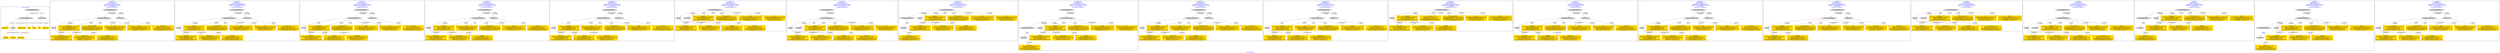 digraph n0 {
fontcolor="blue"
remincross="true"
label="s20-s-lacma.xml"
subgraph cluster_0 {
label="1-correct model"
n2[style="filled",color="white",fillcolor="lightgray",label="CulturalHeritageObject1"];
n3[shape="plaintext",style="filled",fillcolor="gold",label="creationDate"];
n4[style="filled",color="white",fillcolor="lightgray",label="Person1"];
n5[shape="plaintext",style="filled",fillcolor="gold",label="Artwork_Details"];
n6[shape="plaintext",style="filled",fillcolor="gold",label="title"];
n7[shape="plaintext",style="filled",fillcolor="gold",label="Origin"];
n8[shape="plaintext",style="filled",fillcolor="gold",label="ID"];
n9[shape="plaintext",style="filled",fillcolor="gold",label="birthDate"];
n10[shape="plaintext",style="filled",fillcolor="gold",label="deathDate"];
n11[shape="plaintext",style="filled",fillcolor="gold",label="Artist_Name"];
n12[style="filled",color="white",fillcolor="lightgray",label="EuropeanaAggregation1"];
n13[style="filled",color="white",fillcolor="lightgray",label="WebResource1"];
n14[shape="plaintext",style="filled",fillcolor="gold",label="Image_URL"];
}
subgraph cluster_1 {
label="candidate 0\nlink coherence:1.0\nnode coherence:1.0\nconfidence:0.45109155752944197\nmapping score:0.587863852509814\ncost:10.99992\n-precision:0.55-recall:0.5"
n16[style="filled",color="white",fillcolor="lightgray",label="CulturalHeritageObject1"];
n17[style="filled",color="white",fillcolor="lightgray",label="Person1"];
n18[style="filled",color="white",fillcolor="lightgray",label="EuropeanaAggregation1"];
n19[style="filled",color="white",fillcolor="lightgray",label="WebResource1"];
n20[shape="plaintext",style="filled",fillcolor="gold",label="deathDate\n[CulturalHeritageObject,created,0.408]\n[Person,dateOfDeath,0.289]\n[Person,dateOfBirth,0.221]\n[CulturalHeritageObject,provenance,0.081]"];
n21[shape="plaintext",style="filled",fillcolor="gold",label="creationDate\n[CulturalHeritageObject,created,0.39]\n[Person,dateOfDeath,0.363]\n[Person,dateOfBirth,0.222]\n[CulturalHeritageObject,provenance,0.026]"];
n22[shape="plaintext",style="filled",fillcolor="gold",label="Image_URL\n[WebResource,classLink,0.54]\n[Document,classLink,0.435]\n[CulturalHeritageObject,description,0.016]\n[CulturalHeritageObject,title,0.009]"];
n23[shape="plaintext",style="filled",fillcolor="gold",label="Artwork_Details\n[CulturalHeritageObject,extent,0.701]\n[CulturalHeritageObject,provenance,0.145]\n[CulturalHeritageObject,description,0.086]\n[Person,nameOfThePerson,0.068]"];
n24[shape="plaintext",style="filled",fillcolor="gold",label="Artist_Name\n[Person,nameOfThePerson,0.373]\n[CulturalHeritageObject,provenance,0.294]\n[Document,classLink,0.215]\n[WebResource,classLink,0.117]"];
n25[shape="plaintext",style="filled",fillcolor="gold",label="title\n[CulturalHeritageObject,provenance,0.356]\n[CulturalHeritageObject,title,0.247]\n[Person,nameOfThePerson,0.214]\n[Document,classLink,0.183]"];
n26[shape="plaintext",style="filled",fillcolor="gold",label="Origin\n[CulturalHeritageObject,provenance,0.308]\n[Person,nameOfThePerson,0.29]\n[CulturalHeritageObject,accessionNumber,0.29]\n[Document,classLink,0.111]"];
n27[shape="plaintext",style="filled",fillcolor="gold",label="birthDate\n[Person,dateOfBirth,0.56]\n[CulturalHeritageObject,created,0.267]\n[Person,dateOfDeath,0.145]\n[CulturalHeritageObject,description,0.027]"];
}
subgraph cluster_2 {
label="candidate 1\nlink coherence:1.0\nnode coherence:1.0\nconfidence:0.4488895081883999\nmapping score:0.5871298360628\ncost:10.99992\n-precision:0.64-recall:0.58"
n29[style="filled",color="white",fillcolor="lightgray",label="CulturalHeritageObject1"];
n30[style="filled",color="white",fillcolor="lightgray",label="Person1"];
n31[style="filled",color="white",fillcolor="lightgray",label="EuropeanaAggregation1"];
n32[style="filled",color="white",fillcolor="lightgray",label="WebResource1"];
n33[shape="plaintext",style="filled",fillcolor="gold",label="deathDate\n[CulturalHeritageObject,created,0.408]\n[Person,dateOfDeath,0.289]\n[Person,dateOfBirth,0.221]\n[CulturalHeritageObject,provenance,0.081]"];
n34[shape="plaintext",style="filled",fillcolor="gold",label="creationDate\n[CulturalHeritageObject,created,0.39]\n[Person,dateOfDeath,0.363]\n[Person,dateOfBirth,0.222]\n[CulturalHeritageObject,provenance,0.026]"];
n35[shape="plaintext",style="filled",fillcolor="gold",label="Image_URL\n[WebResource,classLink,0.54]\n[Document,classLink,0.435]\n[CulturalHeritageObject,description,0.016]\n[CulturalHeritageObject,title,0.009]"];
n36[shape="plaintext",style="filled",fillcolor="gold",label="Artwork_Details\n[CulturalHeritageObject,extent,0.701]\n[CulturalHeritageObject,provenance,0.145]\n[CulturalHeritageObject,description,0.086]\n[Person,nameOfThePerson,0.068]"];
n37[shape="plaintext",style="filled",fillcolor="gold",label="Artist_Name\n[Person,nameOfThePerson,0.373]\n[CulturalHeritageObject,provenance,0.294]\n[Document,classLink,0.215]\n[WebResource,classLink,0.117]"];
n38[shape="plaintext",style="filled",fillcolor="gold",label="Origin\n[CulturalHeritageObject,provenance,0.308]\n[Person,nameOfThePerson,0.29]\n[CulturalHeritageObject,accessionNumber,0.29]\n[Document,classLink,0.111]"];
n39[shape="plaintext",style="filled",fillcolor="gold",label="title\n[CulturalHeritageObject,provenance,0.356]\n[CulturalHeritageObject,title,0.247]\n[Person,nameOfThePerson,0.214]\n[Document,classLink,0.183]"];
n40[shape="plaintext",style="filled",fillcolor="gold",label="birthDate\n[Person,dateOfBirth,0.56]\n[CulturalHeritageObject,created,0.267]\n[Person,dateOfDeath,0.145]\n[CulturalHeritageObject,description,0.027]"];
}
subgraph cluster_3 {
label="candidate 10\nlink coherence:1.0\nnode coherence:1.0\nconfidence:0.43745879829413026\nmapping score:0.5833195994313768\ncost:10.99996\n-precision:0.73-recall:0.67"
n42[style="filled",color="white",fillcolor="lightgray",label="CulturalHeritageObject1"];
n43[style="filled",color="white",fillcolor="lightgray",label="Person2"];
n44[style="filled",color="white",fillcolor="lightgray",label="EuropeanaAggregation1"];
n45[style="filled",color="white",fillcolor="lightgray",label="WebResource1"];
n46[shape="plaintext",style="filled",fillcolor="gold",label="creationDate\n[CulturalHeritageObject,created,0.39]\n[Person,dateOfDeath,0.363]\n[Person,dateOfBirth,0.222]\n[CulturalHeritageObject,provenance,0.026]"];
n47[shape="plaintext",style="filled",fillcolor="gold",label="deathDate\n[CulturalHeritageObject,created,0.408]\n[Person,dateOfDeath,0.289]\n[Person,dateOfBirth,0.221]\n[CulturalHeritageObject,provenance,0.081]"];
n48[shape="plaintext",style="filled",fillcolor="gold",label="birthDate\n[Person,dateOfBirth,0.56]\n[CulturalHeritageObject,created,0.267]\n[Person,dateOfDeath,0.145]\n[CulturalHeritageObject,description,0.027]"];
n49[shape="plaintext",style="filled",fillcolor="gold",label="Artist_Name\n[Person,nameOfThePerson,0.373]\n[CulturalHeritageObject,provenance,0.294]\n[Document,classLink,0.215]\n[WebResource,classLink,0.117]"];
n50[shape="plaintext",style="filled",fillcolor="gold",label="Image_URL\n[WebResource,classLink,0.54]\n[Document,classLink,0.435]\n[CulturalHeritageObject,description,0.016]\n[CulturalHeritageObject,title,0.009]"];
n51[shape="plaintext",style="filled",fillcolor="gold",label="Artwork_Details\n[CulturalHeritageObject,extent,0.701]\n[CulturalHeritageObject,provenance,0.145]\n[CulturalHeritageObject,description,0.086]\n[Person,nameOfThePerson,0.068]"];
n52[shape="plaintext",style="filled",fillcolor="gold",label="Origin\n[CulturalHeritageObject,provenance,0.308]\n[Person,nameOfThePerson,0.29]\n[CulturalHeritageObject,accessionNumber,0.29]\n[Document,classLink,0.111]"];
n53[shape="plaintext",style="filled",fillcolor="gold",label="title\n[CulturalHeritageObject,provenance,0.356]\n[CulturalHeritageObject,title,0.247]\n[Person,nameOfThePerson,0.214]\n[Document,classLink,0.183]"];
}
subgraph cluster_4 {
label="candidate 11\nlink coherence:1.0\nnode coherence:1.0\nconfidence:0.43743928648245256\nmapping score:0.5833130954941509\ncost:10.99992\n-precision:0.64-recall:0.58"
n55[style="filled",color="white",fillcolor="lightgray",label="CulturalHeritageObject1"];
n56[style="filled",color="white",fillcolor="lightgray",label="Person1"];
n57[style="filled",color="white",fillcolor="lightgray",label="EuropeanaAggregation1"];
n58[style="filled",color="white",fillcolor="lightgray",label="WebResource1"];
n59[shape="plaintext",style="filled",fillcolor="gold",label="deathDate\n[CulturalHeritageObject,created,0.408]\n[Person,dateOfDeath,0.289]\n[Person,dateOfBirth,0.221]\n[CulturalHeritageObject,provenance,0.081]"];
n60[shape="plaintext",style="filled",fillcolor="gold",label="title\n[CulturalHeritageObject,provenance,0.356]\n[CulturalHeritageObject,title,0.247]\n[Person,nameOfThePerson,0.214]\n[Document,classLink,0.183]"];
n61[shape="plaintext",style="filled",fillcolor="gold",label="creationDate\n[CulturalHeritageObject,created,0.39]\n[Person,dateOfDeath,0.363]\n[Person,dateOfBirth,0.222]\n[CulturalHeritageObject,provenance,0.026]"];
n62[shape="plaintext",style="filled",fillcolor="gold",label="Image_URL\n[WebResource,classLink,0.54]\n[Document,classLink,0.435]\n[CulturalHeritageObject,description,0.016]\n[CulturalHeritageObject,title,0.009]"];
n63[shape="plaintext",style="filled",fillcolor="gold",label="Artwork_Details\n[CulturalHeritageObject,extent,0.701]\n[CulturalHeritageObject,provenance,0.145]\n[CulturalHeritageObject,description,0.086]\n[Person,nameOfThePerson,0.068]"];
n64[shape="plaintext",style="filled",fillcolor="gold",label="Artist_Name\n[Person,nameOfThePerson,0.373]\n[CulturalHeritageObject,provenance,0.294]\n[Document,classLink,0.215]\n[WebResource,classLink,0.117]"];
n65[shape="plaintext",style="filled",fillcolor="gold",label="Origin\n[CulturalHeritageObject,provenance,0.308]\n[Person,nameOfThePerson,0.29]\n[CulturalHeritageObject,accessionNumber,0.29]\n[Document,classLink,0.111]"];
n66[shape="plaintext",style="filled",fillcolor="gold",label="birthDate\n[Person,dateOfBirth,0.56]\n[CulturalHeritageObject,created,0.267]\n[Person,dateOfDeath,0.145]\n[CulturalHeritageObject,description,0.027]"];
}
subgraph cluster_5 {
label="candidate 12\nlink coherence:1.0\nnode coherence:1.0\nconfidence:0.43743928648245256\nmapping score:0.5833130954941509\ncost:10.99996\n-precision:0.55-recall:0.5"
n68[style="filled",color="white",fillcolor="lightgray",label="CulturalHeritageObject1"];
n69[style="filled",color="white",fillcolor="lightgray",label="Person2"];
n70[style="filled",color="white",fillcolor="lightgray",label="EuropeanaAggregation1"];
n71[style="filled",color="white",fillcolor="lightgray",label="WebResource1"];
n72[shape="plaintext",style="filled",fillcolor="gold",label="deathDate\n[CulturalHeritageObject,created,0.408]\n[Person,dateOfDeath,0.289]\n[Person,dateOfBirth,0.221]\n[CulturalHeritageObject,provenance,0.081]"];
n73[shape="plaintext",style="filled",fillcolor="gold",label="creationDate\n[CulturalHeritageObject,created,0.39]\n[Person,dateOfDeath,0.363]\n[Person,dateOfBirth,0.222]\n[CulturalHeritageObject,provenance,0.026]"];
n74[shape="plaintext",style="filled",fillcolor="gold",label="title\n[CulturalHeritageObject,provenance,0.356]\n[CulturalHeritageObject,title,0.247]\n[Person,nameOfThePerson,0.214]\n[Document,classLink,0.183]"];
n75[shape="plaintext",style="filled",fillcolor="gold",label="birthDate\n[Person,dateOfBirth,0.56]\n[CulturalHeritageObject,created,0.267]\n[Person,dateOfDeath,0.145]\n[CulturalHeritageObject,description,0.027]"];
n76[shape="plaintext",style="filled",fillcolor="gold",label="Artist_Name\n[Person,nameOfThePerson,0.373]\n[CulturalHeritageObject,provenance,0.294]\n[Document,classLink,0.215]\n[WebResource,classLink,0.117]"];
n77[shape="plaintext",style="filled",fillcolor="gold",label="Image_URL\n[WebResource,classLink,0.54]\n[Document,classLink,0.435]\n[CulturalHeritageObject,description,0.016]\n[CulturalHeritageObject,title,0.009]"];
n78[shape="plaintext",style="filled",fillcolor="gold",label="Artwork_Details\n[CulturalHeritageObject,extent,0.701]\n[CulturalHeritageObject,provenance,0.145]\n[CulturalHeritageObject,description,0.086]\n[Person,nameOfThePerson,0.068]"];
n79[shape="plaintext",style="filled",fillcolor="gold",label="Origin\n[CulturalHeritageObject,provenance,0.308]\n[Person,nameOfThePerson,0.29]\n[CulturalHeritageObject,accessionNumber,0.29]\n[Document,classLink,0.111]"];
}
subgraph cluster_6 {
label="candidate 13\nlink coherence:1.0\nnode coherence:1.0\nconfidence:0.43584427975289475\nmapping score:0.5827814265842982\ncost:9.99996\n-precision:0.4-recall:0.33"
n81[style="filled",color="white",fillcolor="lightgray",label="CulturalHeritageObject1"];
n82[style="filled",color="white",fillcolor="lightgray",label="Person1"];
n83[style="filled",color="white",fillcolor="lightgray",label="Document1"];
n84[shape="plaintext",style="filled",fillcolor="gold",label="deathDate\n[CulturalHeritageObject,created,0.408]\n[Person,dateOfDeath,0.289]\n[Person,dateOfBirth,0.221]\n[CulturalHeritageObject,provenance,0.081]"];
n85[shape="plaintext",style="filled",fillcolor="gold",label="Image_URL\n[WebResource,classLink,0.54]\n[Document,classLink,0.435]\n[CulturalHeritageObject,description,0.016]\n[CulturalHeritageObject,title,0.009]"];
n86[shape="plaintext",style="filled",fillcolor="gold",label="creationDate\n[CulturalHeritageObject,created,0.39]\n[Person,dateOfDeath,0.363]\n[Person,dateOfBirth,0.222]\n[CulturalHeritageObject,provenance,0.026]"];
n87[shape="plaintext",style="filled",fillcolor="gold",label="Artwork_Details\n[CulturalHeritageObject,extent,0.701]\n[CulturalHeritageObject,provenance,0.145]\n[CulturalHeritageObject,description,0.086]\n[Person,nameOfThePerson,0.068]"];
n88[shape="plaintext",style="filled",fillcolor="gold",label="Artist_Name\n[Person,nameOfThePerson,0.373]\n[CulturalHeritageObject,provenance,0.294]\n[Document,classLink,0.215]\n[WebResource,classLink,0.117]"];
n89[shape="plaintext",style="filled",fillcolor="gold",label="Origin\n[CulturalHeritageObject,provenance,0.308]\n[Person,nameOfThePerson,0.29]\n[CulturalHeritageObject,accessionNumber,0.29]\n[Document,classLink,0.111]"];
n90[shape="plaintext",style="filled",fillcolor="gold",label="title\n[CulturalHeritageObject,provenance,0.356]\n[CulturalHeritageObject,title,0.247]\n[Person,nameOfThePerson,0.214]\n[Document,classLink,0.183]"];
n91[shape="plaintext",style="filled",fillcolor="gold",label="birthDate\n[Person,dateOfBirth,0.56]\n[CulturalHeritageObject,created,0.267]\n[Person,dateOfDeath,0.145]\n[CulturalHeritageObject,description,0.027]"];
}
subgraph cluster_7 {
label="candidate 14\nlink coherence:1.0\nnode coherence:1.0\nconfidence:0.43584427975289475\nmapping score:0.5827814265842982\ncost:10.99994\n-precision:0.45-recall:0.42"
n93[style="filled",color="white",fillcolor="lightgray",label="CulturalHeritageObject1"];
n94[style="filled",color="white",fillcolor="lightgray",label="Person1"];
n95[style="filled",color="white",fillcolor="lightgray",label="Document1"];
n96[style="filled",color="white",fillcolor="lightgray",label="EuropeanaAggregation1"];
n97[shape="plaintext",style="filled",fillcolor="gold",label="deathDate\n[CulturalHeritageObject,created,0.408]\n[Person,dateOfDeath,0.289]\n[Person,dateOfBirth,0.221]\n[CulturalHeritageObject,provenance,0.081]"];
n98[shape="plaintext",style="filled",fillcolor="gold",label="Image_URL\n[WebResource,classLink,0.54]\n[Document,classLink,0.435]\n[CulturalHeritageObject,description,0.016]\n[CulturalHeritageObject,title,0.009]"];
n99[shape="plaintext",style="filled",fillcolor="gold",label="creationDate\n[CulturalHeritageObject,created,0.39]\n[Person,dateOfDeath,0.363]\n[Person,dateOfBirth,0.222]\n[CulturalHeritageObject,provenance,0.026]"];
n100[shape="plaintext",style="filled",fillcolor="gold",label="Artwork_Details\n[CulturalHeritageObject,extent,0.701]\n[CulturalHeritageObject,provenance,0.145]\n[CulturalHeritageObject,description,0.086]\n[Person,nameOfThePerson,0.068]"];
n101[shape="plaintext",style="filled",fillcolor="gold",label="Artist_Name\n[Person,nameOfThePerson,0.373]\n[CulturalHeritageObject,provenance,0.294]\n[Document,classLink,0.215]\n[WebResource,classLink,0.117]"];
n102[shape="plaintext",style="filled",fillcolor="gold",label="Origin\n[CulturalHeritageObject,provenance,0.308]\n[Person,nameOfThePerson,0.29]\n[CulturalHeritageObject,accessionNumber,0.29]\n[Document,classLink,0.111]"];
n103[shape="plaintext",style="filled",fillcolor="gold",label="title\n[CulturalHeritageObject,provenance,0.356]\n[CulturalHeritageObject,title,0.247]\n[Person,nameOfThePerson,0.214]\n[Document,classLink,0.183]"];
n104[shape="plaintext",style="filled",fillcolor="gold",label="birthDate\n[Person,dateOfBirth,0.56]\n[CulturalHeritageObject,created,0.267]\n[Person,dateOfDeath,0.145]\n[CulturalHeritageObject,description,0.027]"];
}
subgraph cluster_8 {
label="candidate 15\nlink coherence:1.0\nnode coherence:1.0\nconfidence:0.43584427975289475\nmapping score:0.5827814265842982\ncost:10.99995\n-precision:0.36-recall:0.33"
n106[style="filled",color="white",fillcolor="lightgray",label="CulturalHeritageObject1"];
n107[style="filled",color="white",fillcolor="lightgray",label="CulturalHeritageObject2"];
n108[style="filled",color="white",fillcolor="lightgray",label="Person1"];
n109[style="filled",color="white",fillcolor="lightgray",label="Document2"];
n110[shape="plaintext",style="filled",fillcolor="gold",label="deathDate\n[CulturalHeritageObject,created,0.408]\n[Person,dateOfDeath,0.289]\n[Person,dateOfBirth,0.221]\n[CulturalHeritageObject,provenance,0.081]"];
n111[shape="plaintext",style="filled",fillcolor="gold",label="creationDate\n[CulturalHeritageObject,created,0.39]\n[Person,dateOfDeath,0.363]\n[Person,dateOfBirth,0.222]\n[CulturalHeritageObject,provenance,0.026]"];
n112[shape="plaintext",style="filled",fillcolor="gold",label="Image_URL\n[WebResource,classLink,0.54]\n[Document,classLink,0.435]\n[CulturalHeritageObject,description,0.016]\n[CulturalHeritageObject,title,0.009]"];
n113[shape="plaintext",style="filled",fillcolor="gold",label="Artwork_Details\n[CulturalHeritageObject,extent,0.701]\n[CulturalHeritageObject,provenance,0.145]\n[CulturalHeritageObject,description,0.086]\n[Person,nameOfThePerson,0.068]"];
n114[shape="plaintext",style="filled",fillcolor="gold",label="Artist_Name\n[Person,nameOfThePerson,0.373]\n[CulturalHeritageObject,provenance,0.294]\n[Document,classLink,0.215]\n[WebResource,classLink,0.117]"];
n115[shape="plaintext",style="filled",fillcolor="gold",label="Origin\n[CulturalHeritageObject,provenance,0.308]\n[Person,nameOfThePerson,0.29]\n[CulturalHeritageObject,accessionNumber,0.29]\n[Document,classLink,0.111]"];
n116[shape="plaintext",style="filled",fillcolor="gold",label="title\n[CulturalHeritageObject,provenance,0.356]\n[CulturalHeritageObject,title,0.247]\n[Person,nameOfThePerson,0.214]\n[Document,classLink,0.183]"];
n117[shape="plaintext",style="filled",fillcolor="gold",label="birthDate\n[Person,dateOfBirth,0.56]\n[CulturalHeritageObject,created,0.267]\n[Person,dateOfDeath,0.145]\n[CulturalHeritageObject,description,0.027]"];
}
subgraph cluster_9 {
label="candidate 16\nlink coherence:1.0\nnode coherence:1.0\nconfidence:0.43584427975289475\nmapping score:0.5827814265842982\ncost:11.99993\n-precision:0.42-recall:0.42"
n119[style="filled",color="white",fillcolor="lightgray",label="CulturalHeritageObject1"];
n120[style="filled",color="white",fillcolor="lightgray",label="CulturalHeritageObject2"];
n121[style="filled",color="white",fillcolor="lightgray",label="Person1"];
n122[style="filled",color="white",fillcolor="lightgray",label="Document2"];
n123[style="filled",color="white",fillcolor="lightgray",label="EuropeanaAggregation1"];
n124[shape="plaintext",style="filled",fillcolor="gold",label="deathDate\n[CulturalHeritageObject,created,0.408]\n[Person,dateOfDeath,0.289]\n[Person,dateOfBirth,0.221]\n[CulturalHeritageObject,provenance,0.081]"];
n125[shape="plaintext",style="filled",fillcolor="gold",label="creationDate\n[CulturalHeritageObject,created,0.39]\n[Person,dateOfDeath,0.363]\n[Person,dateOfBirth,0.222]\n[CulturalHeritageObject,provenance,0.026]"];
n126[shape="plaintext",style="filled",fillcolor="gold",label="Image_URL\n[WebResource,classLink,0.54]\n[Document,classLink,0.435]\n[CulturalHeritageObject,description,0.016]\n[CulturalHeritageObject,title,0.009]"];
n127[shape="plaintext",style="filled",fillcolor="gold",label="Artwork_Details\n[CulturalHeritageObject,extent,0.701]\n[CulturalHeritageObject,provenance,0.145]\n[CulturalHeritageObject,description,0.086]\n[Person,nameOfThePerson,0.068]"];
n128[shape="plaintext",style="filled",fillcolor="gold",label="Artist_Name\n[Person,nameOfThePerson,0.373]\n[CulturalHeritageObject,provenance,0.294]\n[Document,classLink,0.215]\n[WebResource,classLink,0.117]"];
n129[shape="plaintext",style="filled",fillcolor="gold",label="Origin\n[CulturalHeritageObject,provenance,0.308]\n[Person,nameOfThePerson,0.29]\n[CulturalHeritageObject,accessionNumber,0.29]\n[Document,classLink,0.111]"];
n130[shape="plaintext",style="filled",fillcolor="gold",label="title\n[CulturalHeritageObject,provenance,0.356]\n[CulturalHeritageObject,title,0.247]\n[Person,nameOfThePerson,0.214]\n[Document,classLink,0.183]"];
n131[shape="plaintext",style="filled",fillcolor="gold",label="birthDate\n[Person,dateOfBirth,0.56]\n[CulturalHeritageObject,created,0.267]\n[Person,dateOfDeath,0.145]\n[CulturalHeritageObject,description,0.027]"];
}
subgraph cluster_10 {
label="candidate 17\nlink coherence:1.0\nnode coherence:1.0\nconfidence:0.4352372371414105\nmapping score:0.5825790790471368\ncost:10.99992\n-precision:0.73-recall:0.67"
n133[style="filled",color="white",fillcolor="lightgray",label="CulturalHeritageObject1"];
n134[style="filled",color="white",fillcolor="lightgray",label="Person1"];
n135[style="filled",color="white",fillcolor="lightgray",label="EuropeanaAggregation1"];
n136[style="filled",color="white",fillcolor="lightgray",label="WebResource1"];
n137[shape="plaintext",style="filled",fillcolor="gold",label="deathDate\n[CulturalHeritageObject,created,0.408]\n[Person,dateOfDeath,0.289]\n[Person,dateOfBirth,0.221]\n[CulturalHeritageObject,provenance,0.081]"];
n138[shape="plaintext",style="filled",fillcolor="gold",label="title\n[CulturalHeritageObject,provenance,0.356]\n[CulturalHeritageObject,title,0.247]\n[Person,nameOfThePerson,0.214]\n[Document,classLink,0.183]"];
n139[shape="plaintext",style="filled",fillcolor="gold",label="creationDate\n[CulturalHeritageObject,created,0.39]\n[Person,dateOfDeath,0.363]\n[Person,dateOfBirth,0.222]\n[CulturalHeritageObject,provenance,0.026]"];
n140[shape="plaintext",style="filled",fillcolor="gold",label="Image_URL\n[WebResource,classLink,0.54]\n[Document,classLink,0.435]\n[CulturalHeritageObject,description,0.016]\n[CulturalHeritageObject,title,0.009]"];
n141[shape="plaintext",style="filled",fillcolor="gold",label="Artwork_Details\n[CulturalHeritageObject,extent,0.701]\n[CulturalHeritageObject,provenance,0.145]\n[CulturalHeritageObject,description,0.086]\n[Person,nameOfThePerson,0.068]"];
n142[shape="plaintext",style="filled",fillcolor="gold",label="Artist_Name\n[Person,nameOfThePerson,0.373]\n[CulturalHeritageObject,provenance,0.294]\n[Document,classLink,0.215]\n[WebResource,classLink,0.117]"];
n143[shape="plaintext",style="filled",fillcolor="gold",label="Origin\n[CulturalHeritageObject,provenance,0.308]\n[Person,nameOfThePerson,0.29]\n[CulturalHeritageObject,accessionNumber,0.29]\n[Document,classLink,0.111]"];
n144[shape="plaintext",style="filled",fillcolor="gold",label="birthDate\n[Person,dateOfBirth,0.56]\n[CulturalHeritageObject,created,0.267]\n[Person,dateOfDeath,0.145]\n[CulturalHeritageObject,description,0.027]"];
}
subgraph cluster_11 {
label="candidate 18\nlink coherence:1.0\nnode coherence:1.0\nconfidence:0.4352372371414105\nmapping score:0.5825790790471368\ncost:10.99996\n-precision:0.64-recall:0.58"
n146[style="filled",color="white",fillcolor="lightgray",label="CulturalHeritageObject1"];
n147[style="filled",color="white",fillcolor="lightgray",label="Person2"];
n148[style="filled",color="white",fillcolor="lightgray",label="EuropeanaAggregation1"];
n149[style="filled",color="white",fillcolor="lightgray",label="WebResource1"];
n150[shape="plaintext",style="filled",fillcolor="gold",label="deathDate\n[CulturalHeritageObject,created,0.408]\n[Person,dateOfDeath,0.289]\n[Person,dateOfBirth,0.221]\n[CulturalHeritageObject,provenance,0.081]"];
n151[shape="plaintext",style="filled",fillcolor="gold",label="creationDate\n[CulturalHeritageObject,created,0.39]\n[Person,dateOfDeath,0.363]\n[Person,dateOfBirth,0.222]\n[CulturalHeritageObject,provenance,0.026]"];
n152[shape="plaintext",style="filled",fillcolor="gold",label="title\n[CulturalHeritageObject,provenance,0.356]\n[CulturalHeritageObject,title,0.247]\n[Person,nameOfThePerson,0.214]\n[Document,classLink,0.183]"];
n153[shape="plaintext",style="filled",fillcolor="gold",label="birthDate\n[Person,dateOfBirth,0.56]\n[CulturalHeritageObject,created,0.267]\n[Person,dateOfDeath,0.145]\n[CulturalHeritageObject,description,0.027]"];
n154[shape="plaintext",style="filled",fillcolor="gold",label="Artist_Name\n[Person,nameOfThePerson,0.373]\n[CulturalHeritageObject,provenance,0.294]\n[Document,classLink,0.215]\n[WebResource,classLink,0.117]"];
n155[shape="plaintext",style="filled",fillcolor="gold",label="Image_URL\n[WebResource,classLink,0.54]\n[Document,classLink,0.435]\n[CulturalHeritageObject,description,0.016]\n[CulturalHeritageObject,title,0.009]"];
n156[shape="plaintext",style="filled",fillcolor="gold",label="Artwork_Details\n[CulturalHeritageObject,extent,0.701]\n[CulturalHeritageObject,provenance,0.145]\n[CulturalHeritageObject,description,0.086]\n[Person,nameOfThePerson,0.068]"];
n157[shape="plaintext",style="filled",fillcolor="gold",label="Origin\n[CulturalHeritageObject,provenance,0.308]\n[Person,nameOfThePerson,0.29]\n[CulturalHeritageObject,accessionNumber,0.29]\n[Document,classLink,0.111]"];
}
subgraph cluster_12 {
label="candidate 19\nlink coherence:1.0\nnode coherence:1.0\nconfidence:0.3856519915436014\nmapping score:0.5868839971812004\ncost:8.99996\n-precision:0.33-recall:0.25"
n159[style="filled",color="white",fillcolor="lightgray",label="CulturalHeritageObject1"];
n160[style="filled",color="white",fillcolor="lightgray",label="Person1"];
n161[shape="plaintext",style="filled",fillcolor="gold",label="deathDate\n[CulturalHeritageObject,created,0.408]\n[Person,dateOfDeath,0.289]\n[Person,dateOfBirth,0.221]\n[CulturalHeritageObject,provenance,0.081]"];
n162[shape="plaintext",style="filled",fillcolor="gold",label="creationDate\n[CulturalHeritageObject,created,0.39]\n[Person,dateOfDeath,0.363]\n[Person,dateOfBirth,0.222]\n[CulturalHeritageObject,provenance,0.026]"];
n163[shape="plaintext",style="filled",fillcolor="gold",label="Image_URL\n[WebResource,classLink,0.54]\n[Document,classLink,0.435]\n[CulturalHeritageObject,description,0.016]\n[CulturalHeritageObject,title,0.009]"];
n164[shape="plaintext",style="filled",fillcolor="gold",label="Artwork_Details\n[CulturalHeritageObject,extent,0.701]\n[CulturalHeritageObject,provenance,0.145]\n[CulturalHeritageObject,description,0.086]\n[Person,nameOfThePerson,0.068]"];
n165[shape="plaintext",style="filled",fillcolor="gold",label="Artist_Name\n[Person,nameOfThePerson,0.373]\n[CulturalHeritageObject,provenance,0.294]\n[Document,classLink,0.215]\n[WebResource,classLink,0.117]"];
n166[shape="plaintext",style="filled",fillcolor="gold",label="title\n[CulturalHeritageObject,provenance,0.356]\n[CulturalHeritageObject,title,0.247]\n[Person,nameOfThePerson,0.214]\n[Document,classLink,0.183]"];
n167[shape="plaintext",style="filled",fillcolor="gold",label="Origin\n[CulturalHeritageObject,provenance,0.308]\n[Person,nameOfThePerson,0.29]\n[CulturalHeritageObject,accessionNumber,0.29]\n[Document,classLink,0.111]"];
n168[shape="plaintext",style="filled",fillcolor="gold",label="birthDate\n[Person,dateOfBirth,0.56]\n[CulturalHeritageObject,created,0.267]\n[Person,dateOfDeath,0.145]\n[CulturalHeritageObject,description,0.027]"];
}
subgraph cluster_13 {
label="candidate 2\nlink coherence:1.0\nnode coherence:1.0\nconfidence:0.4488895081883999\nmapping score:0.5871298360628\ncost:10.99996\n-precision:0.55-recall:0.5"
n170[style="filled",color="white",fillcolor="lightgray",label="CulturalHeritageObject1"];
n171[style="filled",color="white",fillcolor="lightgray",label="Person2"];
n172[style="filled",color="white",fillcolor="lightgray",label="EuropeanaAggregation1"];
n173[style="filled",color="white",fillcolor="lightgray",label="WebResource1"];
n174[shape="plaintext",style="filled",fillcolor="gold",label="deathDate\n[CulturalHeritageObject,created,0.408]\n[Person,dateOfDeath,0.289]\n[Person,dateOfBirth,0.221]\n[CulturalHeritageObject,provenance,0.081]"];
n175[shape="plaintext",style="filled",fillcolor="gold",label="creationDate\n[CulturalHeritageObject,created,0.39]\n[Person,dateOfDeath,0.363]\n[Person,dateOfBirth,0.222]\n[CulturalHeritageObject,provenance,0.026]"];
n176[shape="plaintext",style="filled",fillcolor="gold",label="birthDate\n[Person,dateOfBirth,0.56]\n[CulturalHeritageObject,created,0.267]\n[Person,dateOfDeath,0.145]\n[CulturalHeritageObject,description,0.027]"];
n177[shape="plaintext",style="filled",fillcolor="gold",label="Artist_Name\n[Person,nameOfThePerson,0.373]\n[CulturalHeritageObject,provenance,0.294]\n[Document,classLink,0.215]\n[WebResource,classLink,0.117]"];
n178[shape="plaintext",style="filled",fillcolor="gold",label="Image_URL\n[WebResource,classLink,0.54]\n[Document,classLink,0.435]\n[CulturalHeritageObject,description,0.016]\n[CulturalHeritageObject,title,0.009]"];
n179[shape="plaintext",style="filled",fillcolor="gold",label="Artwork_Details\n[CulturalHeritageObject,extent,0.701]\n[CulturalHeritageObject,provenance,0.145]\n[CulturalHeritageObject,description,0.086]\n[Person,nameOfThePerson,0.068]"];
n180[shape="plaintext",style="filled",fillcolor="gold",label="Origin\n[CulturalHeritageObject,provenance,0.308]\n[Person,nameOfThePerson,0.29]\n[CulturalHeritageObject,accessionNumber,0.29]\n[Document,classLink,0.111]"];
n181[shape="plaintext",style="filled",fillcolor="gold",label="title\n[CulturalHeritageObject,provenance,0.356]\n[CulturalHeritageObject,title,0.247]\n[Person,nameOfThePerson,0.214]\n[Document,classLink,0.183]"];
}
subgraph cluster_14 {
label="candidate 3\nlink coherence:1.0\nnode coherence:1.0\nconfidence:0.4396608476351723\nmapping score:0.5840536158783908\ncost:10.99992\n-precision:0.73-recall:0.67"
n183[style="filled",color="white",fillcolor="lightgray",label="CulturalHeritageObject1"];
n184[style="filled",color="white",fillcolor="lightgray",label="Person1"];
n185[style="filled",color="white",fillcolor="lightgray",label="EuropeanaAggregation1"];
n186[style="filled",color="white",fillcolor="lightgray",label="WebResource1"];
n187[shape="plaintext",style="filled",fillcolor="gold",label="creationDate\n[CulturalHeritageObject,created,0.39]\n[Person,dateOfDeath,0.363]\n[Person,dateOfBirth,0.222]\n[CulturalHeritageObject,provenance,0.026]"];
n188[shape="plaintext",style="filled",fillcolor="gold",label="deathDate\n[CulturalHeritageObject,created,0.408]\n[Person,dateOfDeath,0.289]\n[Person,dateOfBirth,0.221]\n[CulturalHeritageObject,provenance,0.081]"];
n189[shape="plaintext",style="filled",fillcolor="gold",label="Image_URL\n[WebResource,classLink,0.54]\n[Document,classLink,0.435]\n[CulturalHeritageObject,description,0.016]\n[CulturalHeritageObject,title,0.009]"];
n190[shape="plaintext",style="filled",fillcolor="gold",label="Artwork_Details\n[CulturalHeritageObject,extent,0.701]\n[CulturalHeritageObject,provenance,0.145]\n[CulturalHeritageObject,description,0.086]\n[Person,nameOfThePerson,0.068]"];
n191[shape="plaintext",style="filled",fillcolor="gold",label="Artist_Name\n[Person,nameOfThePerson,0.373]\n[CulturalHeritageObject,provenance,0.294]\n[Document,classLink,0.215]\n[WebResource,classLink,0.117]"];
n192[shape="plaintext",style="filled",fillcolor="gold",label="title\n[CulturalHeritageObject,provenance,0.356]\n[CulturalHeritageObject,title,0.247]\n[Person,nameOfThePerson,0.214]\n[Document,classLink,0.183]"];
n193[shape="plaintext",style="filled",fillcolor="gold",label="Origin\n[CulturalHeritageObject,provenance,0.308]\n[Person,nameOfThePerson,0.29]\n[CulturalHeritageObject,accessionNumber,0.29]\n[Document,classLink,0.111]"];
n194[shape="plaintext",style="filled",fillcolor="gold",label="birthDate\n[Person,dateOfBirth,0.56]\n[CulturalHeritageObject,created,0.267]\n[Person,dateOfDeath,0.145]\n[CulturalHeritageObject,description,0.027]"];
}
subgraph cluster_15 {
label="candidate 4\nlink coherence:1.0\nnode coherence:1.0\nconfidence:0.4390529840438384\nmapping score:0.5838509946812794\ncost:10.99992\n-precision:0.55-recall:0.5"
n196[style="filled",color="white",fillcolor="lightgray",label="CulturalHeritageObject1"];
n197[style="filled",color="white",fillcolor="lightgray",label="Person1"];
n198[style="filled",color="white",fillcolor="lightgray",label="EuropeanaAggregation1"];
n199[style="filled",color="white",fillcolor="lightgray",label="WebResource1"];
n200[shape="plaintext",style="filled",fillcolor="gold",label="deathDate\n[CulturalHeritageObject,created,0.408]\n[Person,dateOfDeath,0.289]\n[Person,dateOfBirth,0.221]\n[CulturalHeritageObject,provenance,0.081]"];
n201[shape="plaintext",style="filled",fillcolor="gold",label="creationDate\n[CulturalHeritageObject,created,0.39]\n[Person,dateOfDeath,0.363]\n[Person,dateOfBirth,0.222]\n[CulturalHeritageObject,provenance,0.026]"];
n202[shape="plaintext",style="filled",fillcolor="gold",label="Image_URL\n[WebResource,classLink,0.54]\n[Document,classLink,0.435]\n[CulturalHeritageObject,description,0.016]\n[CulturalHeritageObject,title,0.009]"];
n203[shape="plaintext",style="filled",fillcolor="gold",label="Artwork_Details\n[CulturalHeritageObject,extent,0.701]\n[CulturalHeritageObject,provenance,0.145]\n[CulturalHeritageObject,description,0.086]\n[Person,nameOfThePerson,0.068]"];
n204[shape="plaintext",style="filled",fillcolor="gold",label="Origin\n[CulturalHeritageObject,provenance,0.308]\n[Person,nameOfThePerson,0.29]\n[CulturalHeritageObject,accessionNumber,0.29]\n[Document,classLink,0.111]"];
n205[shape="plaintext",style="filled",fillcolor="gold",label="title\n[CulturalHeritageObject,provenance,0.356]\n[CulturalHeritageObject,title,0.247]\n[Person,nameOfThePerson,0.214]\n[Document,classLink,0.183]"];
n206[shape="plaintext",style="filled",fillcolor="gold",label="Artist_Name\n[Person,nameOfThePerson,0.373]\n[CulturalHeritageObject,provenance,0.294]\n[Document,classLink,0.215]\n[WebResource,classLink,0.117]"];
n207[shape="plaintext",style="filled",fillcolor="gold",label="birthDate\n[Person,dateOfBirth,0.56]\n[CulturalHeritageObject,created,0.267]\n[Person,dateOfDeath,0.145]\n[CulturalHeritageObject,description,0.027]"];
}
subgraph cluster_16 {
label="candidate 5\nlink coherence:1.0\nnode coherence:1.0\nconfidence:0.4380463290939368\nmapping score:0.5835154430313123\ncost:9.99996\n-precision:0.3-recall:0.25"
n209[style="filled",color="white",fillcolor="lightgray",label="CulturalHeritageObject1"];
n210[style="filled",color="white",fillcolor="lightgray",label="Person1"];
n211[style="filled",color="white",fillcolor="lightgray",label="Document1"];
n212[shape="plaintext",style="filled",fillcolor="gold",label="deathDate\n[CulturalHeritageObject,created,0.408]\n[Person,dateOfDeath,0.289]\n[Person,dateOfBirth,0.221]\n[CulturalHeritageObject,provenance,0.081]"];
n213[shape="plaintext",style="filled",fillcolor="gold",label="Image_URL\n[WebResource,classLink,0.54]\n[Document,classLink,0.435]\n[CulturalHeritageObject,description,0.016]\n[CulturalHeritageObject,title,0.009]"];
n214[shape="plaintext",style="filled",fillcolor="gold",label="creationDate\n[CulturalHeritageObject,created,0.39]\n[Person,dateOfDeath,0.363]\n[Person,dateOfBirth,0.222]\n[CulturalHeritageObject,provenance,0.026]"];
n215[shape="plaintext",style="filled",fillcolor="gold",label="Artwork_Details\n[CulturalHeritageObject,extent,0.701]\n[CulturalHeritageObject,provenance,0.145]\n[CulturalHeritageObject,description,0.086]\n[Person,nameOfThePerson,0.068]"];
n216[shape="plaintext",style="filled",fillcolor="gold",label="Artist_Name\n[Person,nameOfThePerson,0.373]\n[CulturalHeritageObject,provenance,0.294]\n[Document,classLink,0.215]\n[WebResource,classLink,0.117]"];
n217[shape="plaintext",style="filled",fillcolor="gold",label="title\n[CulturalHeritageObject,provenance,0.356]\n[CulturalHeritageObject,title,0.247]\n[Person,nameOfThePerson,0.214]\n[Document,classLink,0.183]"];
n218[shape="plaintext",style="filled",fillcolor="gold",label="Origin\n[CulturalHeritageObject,provenance,0.308]\n[Person,nameOfThePerson,0.29]\n[CulturalHeritageObject,accessionNumber,0.29]\n[Document,classLink,0.111]"];
n219[shape="plaintext",style="filled",fillcolor="gold",label="birthDate\n[Person,dateOfBirth,0.56]\n[CulturalHeritageObject,created,0.267]\n[Person,dateOfDeath,0.145]\n[CulturalHeritageObject,description,0.027]"];
}
subgraph cluster_17 {
label="candidate 6\nlink coherence:1.0\nnode coherence:1.0\nconfidence:0.4380463290939368\nmapping score:0.5835154430313123\ncost:10.99994\n-precision:0.36-recall:0.33"
n221[style="filled",color="white",fillcolor="lightgray",label="CulturalHeritageObject1"];
n222[style="filled",color="white",fillcolor="lightgray",label="Person1"];
n223[style="filled",color="white",fillcolor="lightgray",label="Document1"];
n224[style="filled",color="white",fillcolor="lightgray",label="EuropeanaAggregation1"];
n225[shape="plaintext",style="filled",fillcolor="gold",label="deathDate\n[CulturalHeritageObject,created,0.408]\n[Person,dateOfDeath,0.289]\n[Person,dateOfBirth,0.221]\n[CulturalHeritageObject,provenance,0.081]"];
n226[shape="plaintext",style="filled",fillcolor="gold",label="Image_URL\n[WebResource,classLink,0.54]\n[Document,classLink,0.435]\n[CulturalHeritageObject,description,0.016]\n[CulturalHeritageObject,title,0.009]"];
n227[shape="plaintext",style="filled",fillcolor="gold",label="creationDate\n[CulturalHeritageObject,created,0.39]\n[Person,dateOfDeath,0.363]\n[Person,dateOfBirth,0.222]\n[CulturalHeritageObject,provenance,0.026]"];
n228[shape="plaintext",style="filled",fillcolor="gold",label="Artwork_Details\n[CulturalHeritageObject,extent,0.701]\n[CulturalHeritageObject,provenance,0.145]\n[CulturalHeritageObject,description,0.086]\n[Person,nameOfThePerson,0.068]"];
n229[shape="plaintext",style="filled",fillcolor="gold",label="Artist_Name\n[Person,nameOfThePerson,0.373]\n[CulturalHeritageObject,provenance,0.294]\n[Document,classLink,0.215]\n[WebResource,classLink,0.117]"];
n230[shape="plaintext",style="filled",fillcolor="gold",label="title\n[CulturalHeritageObject,provenance,0.356]\n[CulturalHeritageObject,title,0.247]\n[Person,nameOfThePerson,0.214]\n[Document,classLink,0.183]"];
n231[shape="plaintext",style="filled",fillcolor="gold",label="Origin\n[CulturalHeritageObject,provenance,0.308]\n[Person,nameOfThePerson,0.29]\n[CulturalHeritageObject,accessionNumber,0.29]\n[Document,classLink,0.111]"];
n232[shape="plaintext",style="filled",fillcolor="gold",label="birthDate\n[Person,dateOfBirth,0.56]\n[CulturalHeritageObject,created,0.267]\n[Person,dateOfDeath,0.145]\n[CulturalHeritageObject,description,0.027]"];
}
subgraph cluster_18 {
label="candidate 7\nlink coherence:1.0\nnode coherence:1.0\nconfidence:0.4380463290939368\nmapping score:0.5835154430313123\ncost:10.99995\n-precision:0.27-recall:0.25"
n234[style="filled",color="white",fillcolor="lightgray",label="CulturalHeritageObject1"];
n235[style="filled",color="white",fillcolor="lightgray",label="CulturalHeritageObject2"];
n236[style="filled",color="white",fillcolor="lightgray",label="Person1"];
n237[style="filled",color="white",fillcolor="lightgray",label="Document2"];
n238[shape="plaintext",style="filled",fillcolor="gold",label="deathDate\n[CulturalHeritageObject,created,0.408]\n[Person,dateOfDeath,0.289]\n[Person,dateOfBirth,0.221]\n[CulturalHeritageObject,provenance,0.081]"];
n239[shape="plaintext",style="filled",fillcolor="gold",label="creationDate\n[CulturalHeritageObject,created,0.39]\n[Person,dateOfDeath,0.363]\n[Person,dateOfBirth,0.222]\n[CulturalHeritageObject,provenance,0.026]"];
n240[shape="plaintext",style="filled",fillcolor="gold",label="Image_URL\n[WebResource,classLink,0.54]\n[Document,classLink,0.435]\n[CulturalHeritageObject,description,0.016]\n[CulturalHeritageObject,title,0.009]"];
n241[shape="plaintext",style="filled",fillcolor="gold",label="Artwork_Details\n[CulturalHeritageObject,extent,0.701]\n[CulturalHeritageObject,provenance,0.145]\n[CulturalHeritageObject,description,0.086]\n[Person,nameOfThePerson,0.068]"];
n242[shape="plaintext",style="filled",fillcolor="gold",label="Artist_Name\n[Person,nameOfThePerson,0.373]\n[CulturalHeritageObject,provenance,0.294]\n[Document,classLink,0.215]\n[WebResource,classLink,0.117]"];
n243[shape="plaintext",style="filled",fillcolor="gold",label="title\n[CulturalHeritageObject,provenance,0.356]\n[CulturalHeritageObject,title,0.247]\n[Person,nameOfThePerson,0.214]\n[Document,classLink,0.183]"];
n244[shape="plaintext",style="filled",fillcolor="gold",label="Origin\n[CulturalHeritageObject,provenance,0.308]\n[Person,nameOfThePerson,0.29]\n[CulturalHeritageObject,accessionNumber,0.29]\n[Document,classLink,0.111]"];
n245[shape="plaintext",style="filled",fillcolor="gold",label="birthDate\n[Person,dateOfBirth,0.56]\n[CulturalHeritageObject,created,0.267]\n[Person,dateOfDeath,0.145]\n[CulturalHeritageObject,description,0.027]"];
}
subgraph cluster_19 {
label="candidate 8\nlink coherence:1.0\nnode coherence:1.0\nconfidence:0.4380463290939368\nmapping score:0.5835154430313123\ncost:11.99993\n-precision:0.33-recall:0.33"
n247[style="filled",color="white",fillcolor="lightgray",label="CulturalHeritageObject1"];
n248[style="filled",color="white",fillcolor="lightgray",label="CulturalHeritageObject2"];
n249[style="filled",color="white",fillcolor="lightgray",label="Person1"];
n250[style="filled",color="white",fillcolor="lightgray",label="Document2"];
n251[style="filled",color="white",fillcolor="lightgray",label="EuropeanaAggregation1"];
n252[shape="plaintext",style="filled",fillcolor="gold",label="deathDate\n[CulturalHeritageObject,created,0.408]\n[Person,dateOfDeath,0.289]\n[Person,dateOfBirth,0.221]\n[CulturalHeritageObject,provenance,0.081]"];
n253[shape="plaintext",style="filled",fillcolor="gold",label="creationDate\n[CulturalHeritageObject,created,0.39]\n[Person,dateOfDeath,0.363]\n[Person,dateOfBirth,0.222]\n[CulturalHeritageObject,provenance,0.026]"];
n254[shape="plaintext",style="filled",fillcolor="gold",label="Image_URL\n[WebResource,classLink,0.54]\n[Document,classLink,0.435]\n[CulturalHeritageObject,description,0.016]\n[CulturalHeritageObject,title,0.009]"];
n255[shape="plaintext",style="filled",fillcolor="gold",label="Artwork_Details\n[CulturalHeritageObject,extent,0.701]\n[CulturalHeritageObject,provenance,0.145]\n[CulturalHeritageObject,description,0.086]\n[Person,nameOfThePerson,0.068]"];
n256[shape="plaintext",style="filled",fillcolor="gold",label="Artist_Name\n[Person,nameOfThePerson,0.373]\n[CulturalHeritageObject,provenance,0.294]\n[Document,classLink,0.215]\n[WebResource,classLink,0.117]"];
n257[shape="plaintext",style="filled",fillcolor="gold",label="title\n[CulturalHeritageObject,provenance,0.356]\n[CulturalHeritageObject,title,0.247]\n[Person,nameOfThePerson,0.214]\n[Document,classLink,0.183]"];
n258[shape="plaintext",style="filled",fillcolor="gold",label="Origin\n[CulturalHeritageObject,provenance,0.308]\n[Person,nameOfThePerson,0.29]\n[CulturalHeritageObject,accessionNumber,0.29]\n[Document,classLink,0.111]"];
n259[shape="plaintext",style="filled",fillcolor="gold",label="birthDate\n[Person,dateOfBirth,0.56]\n[CulturalHeritageObject,created,0.267]\n[Person,dateOfDeath,0.145]\n[CulturalHeritageObject,description,0.027]"];
}
subgraph cluster_20 {
label="candidate 9\nlink coherence:1.0\nnode coherence:1.0\nconfidence:0.43745879829413026\nmapping score:0.5833195994313768\ncost:10.99992\n-precision:0.82-recall:0.75"
n261[style="filled",color="white",fillcolor="lightgray",label="CulturalHeritageObject1"];
n262[style="filled",color="white",fillcolor="lightgray",label="Person1"];
n263[style="filled",color="white",fillcolor="lightgray",label="EuropeanaAggregation1"];
n264[style="filled",color="white",fillcolor="lightgray",label="WebResource1"];
n265[shape="plaintext",style="filled",fillcolor="gold",label="creationDate\n[CulturalHeritageObject,created,0.39]\n[Person,dateOfDeath,0.363]\n[Person,dateOfBirth,0.222]\n[CulturalHeritageObject,provenance,0.026]"];
n266[shape="plaintext",style="filled",fillcolor="gold",label="deathDate\n[CulturalHeritageObject,created,0.408]\n[Person,dateOfDeath,0.289]\n[Person,dateOfBirth,0.221]\n[CulturalHeritageObject,provenance,0.081]"];
n267[shape="plaintext",style="filled",fillcolor="gold",label="Image_URL\n[WebResource,classLink,0.54]\n[Document,classLink,0.435]\n[CulturalHeritageObject,description,0.016]\n[CulturalHeritageObject,title,0.009]"];
n268[shape="plaintext",style="filled",fillcolor="gold",label="Artwork_Details\n[CulturalHeritageObject,extent,0.701]\n[CulturalHeritageObject,provenance,0.145]\n[CulturalHeritageObject,description,0.086]\n[Person,nameOfThePerson,0.068]"];
n269[shape="plaintext",style="filled",fillcolor="gold",label="Artist_Name\n[Person,nameOfThePerson,0.373]\n[CulturalHeritageObject,provenance,0.294]\n[Document,classLink,0.215]\n[WebResource,classLink,0.117]"];
n270[shape="plaintext",style="filled",fillcolor="gold",label="Origin\n[CulturalHeritageObject,provenance,0.308]\n[Person,nameOfThePerson,0.29]\n[CulturalHeritageObject,accessionNumber,0.29]\n[Document,classLink,0.111]"];
n271[shape="plaintext",style="filled",fillcolor="gold",label="title\n[CulturalHeritageObject,provenance,0.356]\n[CulturalHeritageObject,title,0.247]\n[Person,nameOfThePerson,0.214]\n[Document,classLink,0.183]"];
n272[shape="plaintext",style="filled",fillcolor="gold",label="birthDate\n[Person,dateOfBirth,0.56]\n[CulturalHeritageObject,created,0.267]\n[Person,dateOfDeath,0.145]\n[CulturalHeritageObject,description,0.027]"];
}
n2 -> n3[color="brown",fontcolor="black",label="created"]
n2 -> n4[color="brown",fontcolor="black",label="creator"]
n2 -> n5[color="brown",fontcolor="black",label="description"]
n2 -> n6[color="brown",fontcolor="black",label="title"]
n2 -> n7[color="brown",fontcolor="black",label="accessionNumber"]
n2 -> n8[color="brown",fontcolor="black",label="objectId"]
n4 -> n9[color="brown",fontcolor="black",label="dateOfBirth"]
n4 -> n10[color="brown",fontcolor="black",label="dateOfDeath"]
n4 -> n11[color="brown",fontcolor="black",label="nameOfThePerson"]
n12 -> n2[color="brown",fontcolor="black",label="aggregatedCHO"]
n12 -> n13[color="brown",fontcolor="black",label="hasView"]
n13 -> n14[color="brown",fontcolor="black",label="classLink"]
n16 -> n17[color="brown",fontcolor="black",label="creator\nw=0.99996"]
n18 -> n16[color="brown",fontcolor="black",label="aggregatedCHO\nw=0.99998"]
n18 -> n19[color="brown",fontcolor="black",label="hasView\nw=0.99998"]
n16 -> n20[color="brown",fontcolor="black",label="created\nw=1.0"]
n17 -> n21[color="brown",fontcolor="black",label="dateOfDeath\nw=1.0"]
n19 -> n22[color="brown",fontcolor="black",label="classLink\nw=1.0"]
n16 -> n23[color="brown",fontcolor="black",label="extent\nw=1.0"]
n17 -> n24[color="brown",fontcolor="black",label="nameOfThePerson\nw=1.0"]
n16 -> n25[color="brown",fontcolor="black",label="provenance\nw=1.0"]
n16 -> n26[color="brown",fontcolor="black",label="provenance\nw=1.0"]
n17 -> n27[color="brown",fontcolor="black",label="dateOfBirth\nw=1.0"]
n29 -> n30[color="brown",fontcolor="black",label="creator\nw=0.99996"]
n31 -> n29[color="brown",fontcolor="black",label="aggregatedCHO\nw=0.99998"]
n31 -> n32[color="brown",fontcolor="black",label="hasView\nw=0.99998"]
n29 -> n33[color="brown",fontcolor="black",label="created\nw=1.0"]
n30 -> n34[color="brown",fontcolor="black",label="dateOfDeath\nw=1.0"]
n32 -> n35[color="brown",fontcolor="black",label="classLink\nw=1.0"]
n29 -> n36[color="brown",fontcolor="black",label="extent\nw=1.0"]
n30 -> n37[color="brown",fontcolor="black",label="nameOfThePerson\nw=1.0"]
n29 -> n38[color="brown",fontcolor="black",label="accessionNumber\nw=1.0"]
n29 -> n39[color="brown",fontcolor="black",label="provenance\nw=1.0"]
n30 -> n40[color="brown",fontcolor="black",label="dateOfBirth\nw=1.0"]
n42 -> n43[color="brown",fontcolor="black",label="sitter\nw=1.0"]
n44 -> n42[color="brown",fontcolor="black",label="aggregatedCHO\nw=0.99998"]
n44 -> n45[color="brown",fontcolor="black",label="hasView\nw=0.99998"]
n42 -> n46[color="brown",fontcolor="black",label="created\nw=1.0"]
n43 -> n47[color="brown",fontcolor="black",label="dateOfDeath\nw=1.0"]
n43 -> n48[color="brown",fontcolor="black",label="dateOfBirth\nw=1.0"]
n43 -> n49[color="brown",fontcolor="black",label="nameOfThePerson\nw=1.0"]
n45 -> n50[color="brown",fontcolor="black",label="classLink\nw=1.0"]
n42 -> n51[color="brown",fontcolor="black",label="extent\nw=1.0"]
n42 -> n52[color="brown",fontcolor="black",label="accessionNumber\nw=1.0"]
n42 -> n53[color="brown",fontcolor="black",label="provenance\nw=1.0"]
n55 -> n56[color="brown",fontcolor="black",label="creator\nw=0.99996"]
n57 -> n55[color="brown",fontcolor="black",label="aggregatedCHO\nw=0.99998"]
n57 -> n58[color="brown",fontcolor="black",label="hasView\nw=0.99998"]
n55 -> n59[color="brown",fontcolor="black",label="created\nw=1.0"]
n55 -> n60[color="brown",fontcolor="black",label="title\nw=1.0"]
n56 -> n61[color="brown",fontcolor="black",label="dateOfDeath\nw=1.0"]
n58 -> n62[color="brown",fontcolor="black",label="classLink\nw=1.0"]
n55 -> n63[color="brown",fontcolor="black",label="extent\nw=1.0"]
n56 -> n64[color="brown",fontcolor="black",label="nameOfThePerson\nw=1.0"]
n55 -> n65[color="brown",fontcolor="black",label="provenance\nw=1.0"]
n56 -> n66[color="brown",fontcolor="black",label="dateOfBirth\nw=1.0"]
n68 -> n69[color="brown",fontcolor="black",label="sitter\nw=1.0"]
n70 -> n68[color="brown",fontcolor="black",label="aggregatedCHO\nw=0.99998"]
n70 -> n71[color="brown",fontcolor="black",label="hasView\nw=0.99998"]
n68 -> n72[color="brown",fontcolor="black",label="created\nw=1.0"]
n69 -> n73[color="brown",fontcolor="black",label="dateOfDeath\nw=1.0"]
n68 -> n74[color="brown",fontcolor="black",label="title\nw=1.0"]
n69 -> n75[color="brown",fontcolor="black",label="dateOfBirth\nw=1.0"]
n69 -> n76[color="brown",fontcolor="black",label="nameOfThePerson\nw=1.0"]
n71 -> n77[color="brown",fontcolor="black",label="classLink\nw=1.0"]
n68 -> n78[color="brown",fontcolor="black",label="extent\nw=1.0"]
n68 -> n79[color="brown",fontcolor="black",label="provenance\nw=1.0"]
n81 -> n82[color="brown",fontcolor="black",label="creator\nw=0.99996"]
n81 -> n83[color="brown",fontcolor="black",label="page\nw=1.0"]
n81 -> n84[color="brown",fontcolor="black",label="created\nw=1.0"]
n83 -> n85[color="brown",fontcolor="black",label="classLink\nw=1.0"]
n82 -> n86[color="brown",fontcolor="black",label="dateOfDeath\nw=1.0"]
n81 -> n87[color="brown",fontcolor="black",label="extent\nw=1.0"]
n82 -> n88[color="brown",fontcolor="black",label="nameOfThePerson\nw=1.0"]
n81 -> n89[color="brown",fontcolor="black",label="accessionNumber\nw=1.0"]
n81 -> n90[color="brown",fontcolor="black",label="provenance\nw=1.0"]
n82 -> n91[color="brown",fontcolor="black",label="dateOfBirth\nw=1.0"]
n93 -> n94[color="brown",fontcolor="black",label="creator\nw=0.99996"]
n93 -> n95[color="brown",fontcolor="black",label="page\nw=1.0"]
n96 -> n93[color="brown",fontcolor="black",label="aggregatedCHO\nw=0.99998"]
n93 -> n97[color="brown",fontcolor="black",label="created\nw=1.0"]
n95 -> n98[color="brown",fontcolor="black",label="classLink\nw=1.0"]
n94 -> n99[color="brown",fontcolor="black",label="dateOfDeath\nw=1.0"]
n93 -> n100[color="brown",fontcolor="black",label="extent\nw=1.0"]
n94 -> n101[color="brown",fontcolor="black",label="nameOfThePerson\nw=1.0"]
n93 -> n102[color="brown",fontcolor="black",label="accessionNumber\nw=1.0"]
n93 -> n103[color="brown",fontcolor="black",label="provenance\nw=1.0"]
n94 -> n104[color="brown",fontcolor="black",label="dateOfBirth\nw=1.0"]
n106 -> n107[color="brown",fontcolor="black",label="isRelatedTo\nw=0.99999"]
n106 -> n108[color="brown",fontcolor="black",label="creator\nw=0.99996"]
n107 -> n109[color="brown",fontcolor="black",label="page\nw=1.0"]
n106 -> n110[color="brown",fontcolor="black",label="created\nw=1.0"]
n108 -> n111[color="brown",fontcolor="black",label="dateOfDeath\nw=1.0"]
n109 -> n112[color="brown",fontcolor="black",label="classLink\nw=1.0"]
n106 -> n113[color="brown",fontcolor="black",label="extent\nw=1.0"]
n108 -> n114[color="brown",fontcolor="black",label="nameOfThePerson\nw=1.0"]
n106 -> n115[color="brown",fontcolor="black",label="accessionNumber\nw=1.0"]
n106 -> n116[color="brown",fontcolor="black",label="provenance\nw=1.0"]
n108 -> n117[color="brown",fontcolor="black",label="dateOfBirth\nw=1.0"]
n119 -> n120[color="brown",fontcolor="black",label="isRelatedTo\nw=0.99999"]
n119 -> n121[color="brown",fontcolor="black",label="creator\nw=0.99996"]
n120 -> n122[color="brown",fontcolor="black",label="page\nw=1.0"]
n123 -> n119[color="brown",fontcolor="black",label="aggregatedCHO\nw=0.99998"]
n119 -> n124[color="brown",fontcolor="black",label="created\nw=1.0"]
n121 -> n125[color="brown",fontcolor="black",label="dateOfDeath\nw=1.0"]
n122 -> n126[color="brown",fontcolor="black",label="classLink\nw=1.0"]
n119 -> n127[color="brown",fontcolor="black",label="extent\nw=1.0"]
n121 -> n128[color="brown",fontcolor="black",label="nameOfThePerson\nw=1.0"]
n119 -> n129[color="brown",fontcolor="black",label="accessionNumber\nw=1.0"]
n119 -> n130[color="brown",fontcolor="black",label="provenance\nw=1.0"]
n121 -> n131[color="brown",fontcolor="black",label="dateOfBirth\nw=1.0"]
n133 -> n134[color="brown",fontcolor="black",label="creator\nw=0.99996"]
n135 -> n133[color="brown",fontcolor="black",label="aggregatedCHO\nw=0.99998"]
n135 -> n136[color="brown",fontcolor="black",label="hasView\nw=0.99998"]
n133 -> n137[color="brown",fontcolor="black",label="created\nw=1.0"]
n133 -> n138[color="brown",fontcolor="black",label="title\nw=1.0"]
n134 -> n139[color="brown",fontcolor="black",label="dateOfDeath\nw=1.0"]
n136 -> n140[color="brown",fontcolor="black",label="classLink\nw=1.0"]
n133 -> n141[color="brown",fontcolor="black",label="extent\nw=1.0"]
n134 -> n142[color="brown",fontcolor="black",label="nameOfThePerson\nw=1.0"]
n133 -> n143[color="brown",fontcolor="black",label="accessionNumber\nw=1.0"]
n134 -> n144[color="brown",fontcolor="black",label="dateOfBirth\nw=1.0"]
n146 -> n147[color="brown",fontcolor="black",label="sitter\nw=1.0"]
n148 -> n146[color="brown",fontcolor="black",label="aggregatedCHO\nw=0.99998"]
n148 -> n149[color="brown",fontcolor="black",label="hasView\nw=0.99998"]
n146 -> n150[color="brown",fontcolor="black",label="created\nw=1.0"]
n147 -> n151[color="brown",fontcolor="black",label="dateOfDeath\nw=1.0"]
n146 -> n152[color="brown",fontcolor="black",label="title\nw=1.0"]
n147 -> n153[color="brown",fontcolor="black",label="dateOfBirth\nw=1.0"]
n147 -> n154[color="brown",fontcolor="black",label="nameOfThePerson\nw=1.0"]
n149 -> n155[color="brown",fontcolor="black",label="classLink\nw=1.0"]
n146 -> n156[color="brown",fontcolor="black",label="extent\nw=1.0"]
n146 -> n157[color="brown",fontcolor="black",label="accessionNumber\nw=1.0"]
n159 -> n160[color="brown",fontcolor="black",label="creator\nw=0.99996"]
n159 -> n161[color="brown",fontcolor="black",label="created\nw=1.0"]
n160 -> n162[color="brown",fontcolor="black",label="dateOfDeath\nw=1.0"]
n159 -> n163[color="brown",fontcolor="black",label="description\nw=1.0"]
n159 -> n164[color="brown",fontcolor="black",label="extent\nw=1.0"]
n160 -> n165[color="brown",fontcolor="black",label="nameOfThePerson\nw=1.0"]
n159 -> n166[color="brown",fontcolor="black",label="provenance\nw=1.0"]
n159 -> n167[color="brown",fontcolor="black",label="provenance\nw=1.0"]
n160 -> n168[color="brown",fontcolor="black",label="dateOfBirth\nw=1.0"]
n170 -> n171[color="brown",fontcolor="black",label="sitter\nw=1.0"]
n172 -> n170[color="brown",fontcolor="black",label="aggregatedCHO\nw=0.99998"]
n172 -> n173[color="brown",fontcolor="black",label="hasView\nw=0.99998"]
n170 -> n174[color="brown",fontcolor="black",label="created\nw=1.0"]
n171 -> n175[color="brown",fontcolor="black",label="dateOfDeath\nw=1.0"]
n171 -> n176[color="brown",fontcolor="black",label="dateOfBirth\nw=1.0"]
n171 -> n177[color="brown",fontcolor="black",label="nameOfThePerson\nw=1.0"]
n173 -> n178[color="brown",fontcolor="black",label="classLink\nw=1.0"]
n170 -> n179[color="brown",fontcolor="black",label="extent\nw=1.0"]
n170 -> n180[color="brown",fontcolor="black",label="accessionNumber\nw=1.0"]
n170 -> n181[color="brown",fontcolor="black",label="provenance\nw=1.0"]
n183 -> n184[color="brown",fontcolor="black",label="creator\nw=0.99996"]
n185 -> n183[color="brown",fontcolor="black",label="aggregatedCHO\nw=0.99998"]
n185 -> n186[color="brown",fontcolor="black",label="hasView\nw=0.99998"]
n183 -> n187[color="brown",fontcolor="black",label="created\nw=1.0"]
n184 -> n188[color="brown",fontcolor="black",label="dateOfDeath\nw=1.0"]
n186 -> n189[color="brown",fontcolor="black",label="classLink\nw=1.0"]
n183 -> n190[color="brown",fontcolor="black",label="extent\nw=1.0"]
n184 -> n191[color="brown",fontcolor="black",label="nameOfThePerson\nw=1.0"]
n183 -> n192[color="brown",fontcolor="black",label="provenance\nw=1.0"]
n183 -> n193[color="brown",fontcolor="black",label="provenance\nw=1.0"]
n184 -> n194[color="brown",fontcolor="black",label="dateOfBirth\nw=1.0"]
n196 -> n197[color="brown",fontcolor="black",label="creator\nw=0.99996"]
n198 -> n196[color="brown",fontcolor="black",label="aggregatedCHO\nw=0.99998"]
n198 -> n199[color="brown",fontcolor="black",label="hasView\nw=0.99998"]
n196 -> n200[color="brown",fontcolor="black",label="created\nw=1.0"]
n197 -> n201[color="brown",fontcolor="black",label="dateOfDeath\nw=1.0"]
n199 -> n202[color="brown",fontcolor="black",label="classLink\nw=1.0"]
n196 -> n203[color="brown",fontcolor="black",label="extent\nw=1.0"]
n196 -> n204[color="brown",fontcolor="black",label="accessionNumber\nw=1.0"]
n196 -> n205[color="brown",fontcolor="black",label="provenance\nw=1.0"]
n196 -> n206[color="brown",fontcolor="black",label="provenance\nw=1.0"]
n197 -> n207[color="brown",fontcolor="black",label="dateOfBirth\nw=1.0"]
n209 -> n210[color="brown",fontcolor="black",label="creator\nw=0.99996"]
n209 -> n211[color="brown",fontcolor="black",label="page\nw=1.0"]
n209 -> n212[color="brown",fontcolor="black",label="created\nw=1.0"]
n211 -> n213[color="brown",fontcolor="black",label="classLink\nw=1.0"]
n210 -> n214[color="brown",fontcolor="black",label="dateOfDeath\nw=1.0"]
n209 -> n215[color="brown",fontcolor="black",label="extent\nw=1.0"]
n210 -> n216[color="brown",fontcolor="black",label="nameOfThePerson\nw=1.0"]
n209 -> n217[color="brown",fontcolor="black",label="provenance\nw=1.0"]
n209 -> n218[color="brown",fontcolor="black",label="provenance\nw=1.0"]
n210 -> n219[color="brown",fontcolor="black",label="dateOfBirth\nw=1.0"]
n221 -> n222[color="brown",fontcolor="black",label="creator\nw=0.99996"]
n221 -> n223[color="brown",fontcolor="black",label="page\nw=1.0"]
n224 -> n221[color="brown",fontcolor="black",label="aggregatedCHO\nw=0.99998"]
n221 -> n225[color="brown",fontcolor="black",label="created\nw=1.0"]
n223 -> n226[color="brown",fontcolor="black",label="classLink\nw=1.0"]
n222 -> n227[color="brown",fontcolor="black",label="dateOfDeath\nw=1.0"]
n221 -> n228[color="brown",fontcolor="black",label="extent\nw=1.0"]
n222 -> n229[color="brown",fontcolor="black",label="nameOfThePerson\nw=1.0"]
n221 -> n230[color="brown",fontcolor="black",label="provenance\nw=1.0"]
n221 -> n231[color="brown",fontcolor="black",label="provenance\nw=1.0"]
n222 -> n232[color="brown",fontcolor="black",label="dateOfBirth\nw=1.0"]
n234 -> n235[color="brown",fontcolor="black",label="isRelatedTo\nw=0.99999"]
n234 -> n236[color="brown",fontcolor="black",label="creator\nw=0.99996"]
n235 -> n237[color="brown",fontcolor="black",label="page\nw=1.0"]
n234 -> n238[color="brown",fontcolor="black",label="created\nw=1.0"]
n236 -> n239[color="brown",fontcolor="black",label="dateOfDeath\nw=1.0"]
n237 -> n240[color="brown",fontcolor="black",label="classLink\nw=1.0"]
n234 -> n241[color="brown",fontcolor="black",label="extent\nw=1.0"]
n236 -> n242[color="brown",fontcolor="black",label="nameOfThePerson\nw=1.0"]
n234 -> n243[color="brown",fontcolor="black",label="provenance\nw=1.0"]
n234 -> n244[color="brown",fontcolor="black",label="provenance\nw=1.0"]
n236 -> n245[color="brown",fontcolor="black",label="dateOfBirth\nw=1.0"]
n247 -> n248[color="brown",fontcolor="black",label="isRelatedTo\nw=0.99999"]
n247 -> n249[color="brown",fontcolor="black",label="creator\nw=0.99996"]
n248 -> n250[color="brown",fontcolor="black",label="page\nw=1.0"]
n251 -> n247[color="brown",fontcolor="black",label="aggregatedCHO\nw=0.99998"]
n247 -> n252[color="brown",fontcolor="black",label="created\nw=1.0"]
n249 -> n253[color="brown",fontcolor="black",label="dateOfDeath\nw=1.0"]
n250 -> n254[color="brown",fontcolor="black",label="classLink\nw=1.0"]
n247 -> n255[color="brown",fontcolor="black",label="extent\nw=1.0"]
n249 -> n256[color="brown",fontcolor="black",label="nameOfThePerson\nw=1.0"]
n247 -> n257[color="brown",fontcolor="black",label="provenance\nw=1.0"]
n247 -> n258[color="brown",fontcolor="black",label="provenance\nw=1.0"]
n249 -> n259[color="brown",fontcolor="black",label="dateOfBirth\nw=1.0"]
n261 -> n262[color="brown",fontcolor="black",label="creator\nw=0.99996"]
n263 -> n261[color="brown",fontcolor="black",label="aggregatedCHO\nw=0.99998"]
n263 -> n264[color="brown",fontcolor="black",label="hasView\nw=0.99998"]
n261 -> n265[color="brown",fontcolor="black",label="created\nw=1.0"]
n262 -> n266[color="brown",fontcolor="black",label="dateOfDeath\nw=1.0"]
n264 -> n267[color="brown",fontcolor="black",label="classLink\nw=1.0"]
n261 -> n268[color="brown",fontcolor="black",label="extent\nw=1.0"]
n262 -> n269[color="brown",fontcolor="black",label="nameOfThePerson\nw=1.0"]
n261 -> n270[color="brown",fontcolor="black",label="accessionNumber\nw=1.0"]
n261 -> n271[color="brown",fontcolor="black",label="provenance\nw=1.0"]
n262 -> n272[color="brown",fontcolor="black",label="dateOfBirth\nw=1.0"]
}
